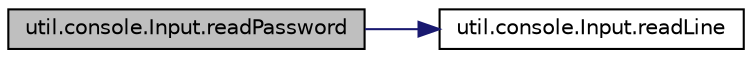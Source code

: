 digraph "util.console.Input.readPassword"
{
 // LATEX_PDF_SIZE
  edge [fontname="Helvetica",fontsize="10",labelfontname="Helvetica",labelfontsize="10"];
  node [fontname="Helvetica",fontsize="10",shape=record];
  rankdir="LR";
  Node1 [label="util.console.Input.readPassword",height=0.2,width=0.4,color="black", fillcolor="grey75", style="filled", fontcolor="black",tooltip="Previa stampa del messaggio : \"password: \" Permette l' immissione da util.console di una password com..."];
  Node1 -> Node2 [color="midnightblue",fontsize="10",style="solid",fontname="Helvetica"];
  Node2 [label="util.console.Input.readLine",height=0.2,width=0.4,color="black", fillcolor="white", style="filled",URL="$d3/de7/a00039_a7b3ceb62bd787571d5be406ef5e94890.html#a7b3ceb62bd787571d5be406ef5e94890",tooltip="Previa stampa di un messaggio, preleva dalla util.console o dal System.in, se non dovesse esserci una..."];
}
